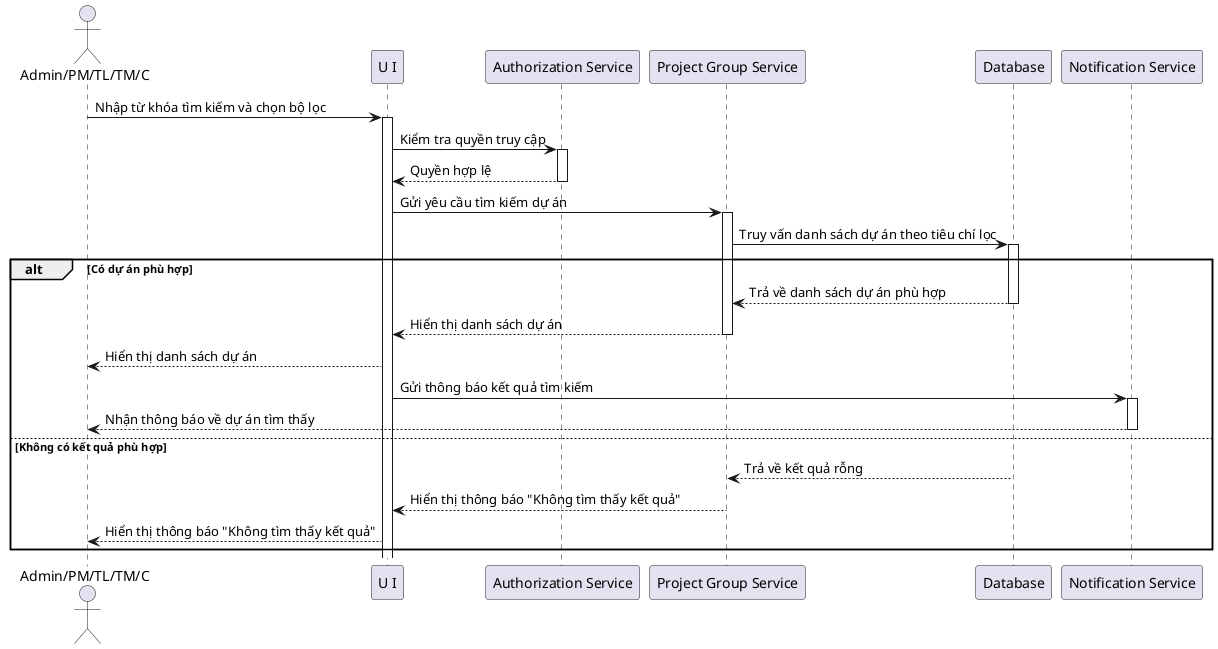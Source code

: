@startuml
actor "Admin/PM/TL/TM/C" as User

participant "U I" as UI
participant "Authorization Service"
participant "Project Group Service" as System
participant "Database" as DB
participant "Notification Service"

User -> UI: Nhập từ khóa tìm kiếm và chọn bộ lọc
activate UI

UI -> "Authorization Service": Kiểm tra quyền truy cập
activate "Authorization Service"

"Authorization Service" --> UI: Quyền hợp lệ
deactivate "Authorization Service"

UI -> System: Gửi yêu cầu tìm kiếm dự án
activate System

System -> DB: Truy vấn danh sách dự án theo tiêu chí lọc
activate DB

alt Có dự án phù hợp
    DB --> System: Trả về danh sách dự án phù hợp
    deactivate DB

    System --> UI: Hiển thị danh sách dự án
    deactivate System
    UI --> User: Hiển thị danh sách dự án

    UI -> "Notification Service": Gửi thông báo kết quả tìm kiếm
    activate "Notification Service"
    "Notification Service" --> User: Nhận thông báo về dự án tìm thấy
    deactivate "Notification Service"

else Không có kết quả phù hợp
    DB --> System: Trả về kết quả rỗng
    deactivate DB

    System --> UI: Hiển thị thông báo "Không tìm thấy kết quả"
    deactivate System
    UI --> User: Hiển thị thông báo "Không tìm thấy kết quả"
end

@enduml
